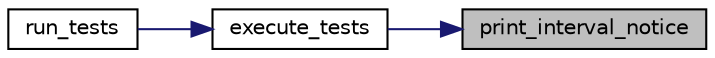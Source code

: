 digraph "print_interval_notice"
{
 // LATEX_PDF_SIZE
  edge [fontname="Helvetica",fontsize="10",labelfontname="Helvetica",labelfontsize="10"];
  node [fontname="Helvetica",fontsize="10",shape=record];
  rankdir="RL";
  Node1 [label="print_interval_notice",height=0.2,width=0.4,color="black", fillcolor="grey75", style="filled", fontcolor="black",tooltip="Prints notice"];
  Node1 -> Node2 [dir="back",color="midnightblue",fontsize="10",style="solid",fontname="Helvetica"];
  Node2 [label="execute_tests",height=0.2,width=0.4,color="black", fillcolor="white", style="filled",URL="$check_8cpp.html#a690936755ccb680c3abbdad01606f529",tooltip="See check.h for full documentation."];
  Node2 -> Node3 [dir="back",color="midnightblue",fontsize="10",style="solid",fontname="Helvetica"];
  Node3 [label="run_tests",height=0.2,width=0.4,color="black", fillcolor="white", style="filled",URL="$main_8cpp.html#ac49466defc444187a67ea0463a005eaa",tooltip=" "];
}
